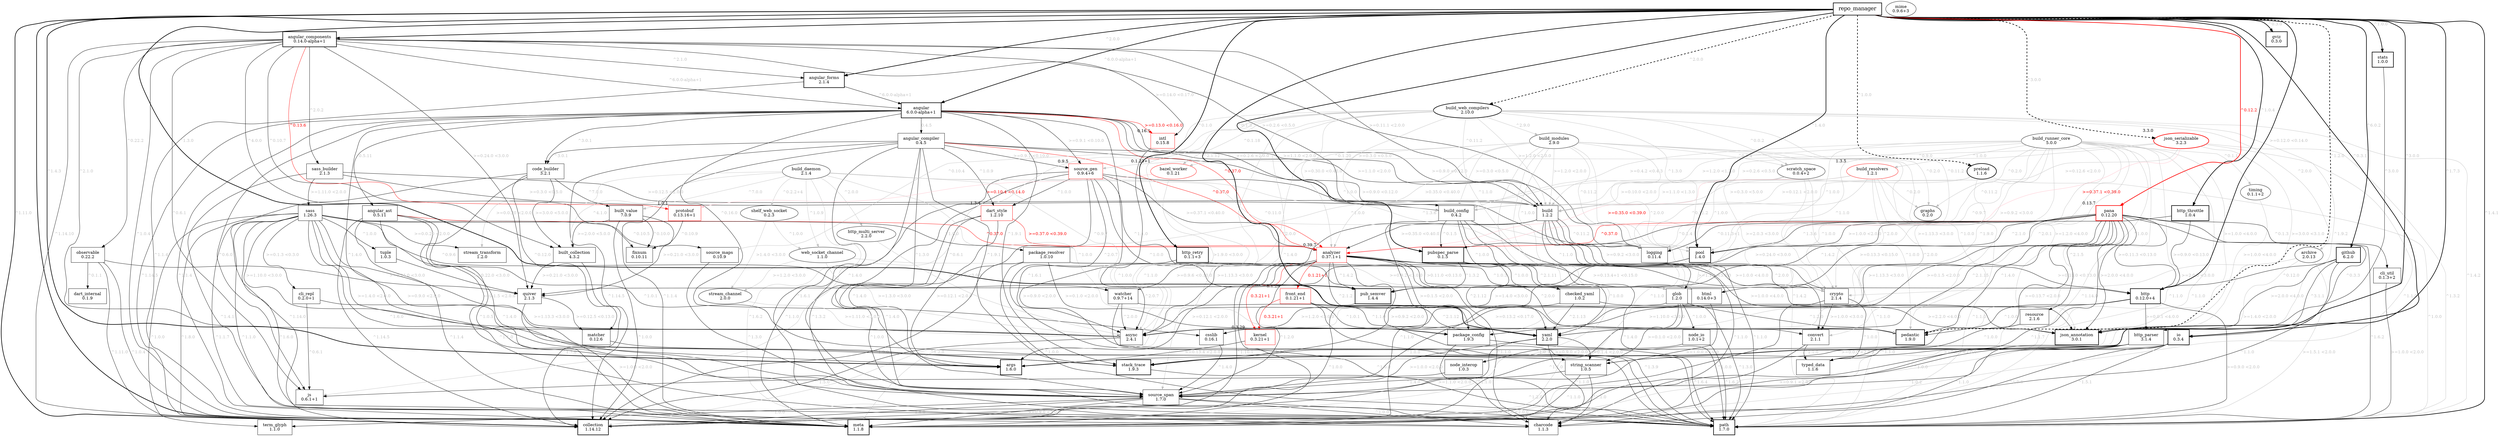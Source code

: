 digraph pubviz {
  graph [nodesep="0.2"];
  edge [fontcolor=gray];

  analyzer [label="analyzer
0.37.1+1", shape=box, margin="0.25,0.15", color=red, xlabel="0.39.7"];
  analyzer -> args [label=">=0.12.1 <2.0.0"];
  analyzer -> charcode [label="^1.1.0"];
  analyzer -> collection [label="^1.10.1"];
  analyzer -> convert [label="^2.0.0"];
  analyzer -> crypto [label=">=1.1.1 <3.0.0"];
  analyzer -> front_end [label="0.1.21+1", fontcolor=red, color=red];
  analyzer -> glob [label="^1.0.3"];
  analyzer -> html [label=">=0.13.4+1 <0.15.0"];
  analyzer -> kernel [label="0.3.21+1", fontcolor=red, color=red];
  analyzer -> meta [label="^1.0.2"];
  analyzer -> package_config [label=">=0.1.5 <2.0.0"];
  analyzer -> path [label=">=0.9.0 <2.0.0"];
  analyzer -> pub_semver [label="^1.4.2"];
  analyzer -> source_span [label="^1.2.0"];
  analyzer -> watcher [label=">=0.9.6 <0.10.0"];
  analyzer -> yaml [label="^2.1.2"];

  angular [label="angular
6.0.0-alpha+1", shape=box, margin="0.25,0.15", style=bold];
  angular -> analyzer [label="^0.37.0", fontcolor=red, color=red];
  angular -> angular_ast [label="0.5.11"];
  angular -> angular_compiler [label="0.4.5"];
  angular -> build [label=">=1.1.0 <2.0.0"];
  angular -> build_config [label=">=0.2.6 <2.0.0"];
  angular -> code_builder [label="^3.0.1"];
  angular -> collection [label="^1.14.5"];
  angular -> csslib [label="^0.16.0"];
  angular -> intl [label=">=0.13.0 <0.16.0", fontcolor=red, color=red];
  angular -> js [label="^0.6.0"];
  angular -> logging [label=">=0.9.0 <0.12.0"];
  angular -> meta [label="^1.1.4"];
  angular -> path [label="^1.6.1"];
  angular -> source_gen [label=">=0.9.1 <0.10.0"];
  angular -> source_span [label="^1.4.0"];
  angular -> stack_trace [label="^1.9.1"];

  angular_ast [label="angular_ast
0.5.11", shape=box, margin="0.25,0.15"];
  angular_ast -> analyzer [label="^0.37.0", fontcolor=red, color=red];
  angular_ast -> charcode [label="^1.1.0"];
  angular_ast -> collection [label="^1.14.5"];
  angular_ast -> meta [label="^1.1.4"];
  angular_ast -> source_span [label="^1.4.0"];
  angular_ast -> string_scanner [label="^1.0.1"];

  angular_compiler [label="angular_compiler
0.4.5", shape=box, margin="0.25,0.15"];
  angular_compiler -> analyzer [label="^0.37.0", fontcolor=red, color=red];
  angular_compiler -> args [label="^1.3.0"];
  angular_compiler -> build [label=">=1.1.0 <2.0.0"];
  angular_compiler -> code_builder [label="^3.0.1"];
  angular_compiler -> collection [label="^1.14.5"];
  angular_compiler -> dart_style [label="^1.0.9"];
  angular_compiler -> logging [label=">=0.9.0 <0.12.0"];
  angular_compiler -> meta [label="^1.1.4"];
  angular_compiler -> path [label="^1.6.1"];
  angular_compiler -> source_gen [label=">=0.9.1 <0.10.0"];
  angular_compiler -> source_span [label="^1.4.0"];
  angular_compiler -> stack_trace [label="^1.9.1"];

  angular_components [label="angular_components
0.14.0-alpha+1", shape=box, margin="0.25,0.15", style=bold];
  angular_components -> angular [label="^6.0.0-alpha+1"];
  angular_components -> angular_forms [label="^2.1.0"];
  angular_components -> async [label="^2.1.0"];
  angular_components -> build [label=">=0.11.1 <2.0.0"];
  angular_components -> build_config [label=">=0.2.6 <0.5.0"];
  angular_components -> built_collection [label="^4.0.0"];
  angular_components -> collection [label="^1.14.10"];
  angular_components -> fixnum [label="^0.10.7"];
  angular_components -> intl [label=">=0.14.0 <0.17.0"];
  angular_components -> js [label="^0.6.1"];
  angular_components -> logging [label="^0.11.2"];
  angular_components -> meta [label="^1.0.4"];
  angular_components -> observable [label="^0.22.2"];
  angular_components -> protobuf [label="^0.13.6", fontcolor=red, color=red];
  angular_components -> quiver [label=">=0.24.0 <3.0.0"];
  angular_components -> sass_builder [label="^2.0.2"];

  angular_forms [label="angular_forms
2.1.4", shape=box, margin="0.25,0.15", style=bold];
  angular_forms -> angular [label="^6.0.0-alpha+1"];
  angular_forms -> meta [label="^1.1.4"];

  archive [label="archive
2.0.13"];
  archive -> args [label=">=1.4.0 <2.0.0", color=gray];
  archive -> crypto [label=">=2.0.0 <3.0.0", color=gray];
  archive -> path [label=">=1.5.1 <2.0.0", color=gray];

  args [label="args
1.6.0", shape=box, margin="0.25,0.15", style=bold];

  async [label="async
2.4.1", shape=box, margin="0.25,0.15"];
  async -> collection [label="^1.5.0"];

  bazel_worker [label="bazel_worker
0.1.21", color=red, xlabel="0.1.23+1"];
  bazel_worker -> async [label=">1.9.0 <3.0.0", color=gray];
  bazel_worker -> protobuf [label=">=0.10.4 <0.14.0", color=pink, fontcolor=red];

  build [label="build
1.2.2", shape=box, margin="0.25,0.15"];
  build -> analyzer [label=">=0.35.0 <0.40.0"];
  build -> async [label=">=1.13.3 <3.0.0"];
  build -> convert [label="^2.0.0"];
  build -> crypto [label=">=0.9.2 <3.0.0"];
  build -> glob [label="^1.1.0"];
  build -> logging [label="^0.11.2"];
  build -> meta [label="^1.1.0"];
  build -> path [label="^1.1.0"];

  build_config [label="build_config
0.4.2", shape=box, margin="0.25,0.15"];
  build_config -> checked_yaml [label="^1.0.0"];
  build_config -> json_annotation [label=">=1.0.0 <4.0.0"];
  build_config -> meta [label="^1.1.0"];
  build_config -> path [label="^1.4.0"];
  build_config -> pubspec_parse [label="^0.1.5"];
  build_config -> yaml [label="^2.1.11"];

  build_daemon [label="build_daemon
2.1.4"];
  build_daemon -> built_collection [label="^4.1.0", color=gray];
  build_daemon -> built_value [label="^7.0.0", color=gray];
  build_daemon -> http_multi_server [label="^2.0.0", color=gray];
  build_daemon -> logging [label="^0.11.0", color=gray];
  build_daemon -> path [label="^1.6.2", color=gray];
  build_daemon -> pedantic [label="^1.0.0", color=gray];
  build_daemon -> pool [label="^1.3.6", color=gray];
  build_daemon -> shelf_web_socket [label="^0.2.2+4", color=gray];
  build_daemon -> stream_transform [label=">=0.0.20 <2.0.0", color=gray];
  build_daemon -> watcher [label="^0.9.7", color=gray];
  build_daemon -> web_socket_channel [label="^1.0.9", color=gray];

  build_modules [label="build_modules
2.9.0"];
  build_modules -> analyzer [label=">0.35.0 <0.40.0", color=gray];
  build_modules -> async [label="^2.0.0", color=gray];
  build_modules -> bazel_worker [label="^0.1.20", color=gray];
  build_modules -> build [label=">=1.2.0 <2.0.0", color=gray];
  build_modules -> build_config [label=">=0.3.0 <0.5.0", color=gray];
  build_modules -> collection [label="^1.0.0", color=gray];
  build_modules -> crypto [label="^2.0.0", color=gray];
  build_modules -> glob [label="^1.0.0", color=gray];
  build_modules -> graphs [label="^0.2.0", color=gray];
  build_modules -> json_annotation [label=">=1.2.0 <4.0.0", color=gray];
  build_modules -> logging [label="^0.11.2", color=gray];
  build_modules -> meta [label="^1.1.0", color=gray];
  build_modules -> path [label="^1.4.2", color=gray];
  build_modules -> pedantic [label="^1.0.0", color=gray];
  build_modules -> scratch_space [label="^0.0.4", color=gray];

  build_resolvers [label="build_resolvers
1.2.1", color=red, xlabel="1.3.5"];
  build_resolvers -> analyzer [label=">=0.35.0 <0.39.0", color=pink, fontcolor=red];
  build_resolvers -> build [label=">=1.1.0 <1.3.0", color=gray];
  build_resolvers -> crypto [label="^2.0.0", color=gray];
  build_resolvers -> graphs [label="^0.2.0", color=gray];
  build_resolvers -> logging [label="^0.11.2", color=gray];
  build_resolvers -> package_resolver [label="^1.0.0", color=gray];
  build_resolvers -> path [label="^1.1.0", color=gray];
  build_resolvers -> yaml [label="^2.0.0", color=gray];

  build_runner_core [label="build_runner_core
5.0.0"];
  build_runner_core -> async [label=">=1.13.3 <3.0.0", color=gray];
  build_runner_core -> build [label=">=1.2.0 <1.3.0", color=gray];
  build_runner_core -> build_config [label=">=0.4.2 <0.4.3", color=gray];
  build_runner_core -> build_resolvers [label="^1.0.0", color=gray];
  build_runner_core -> collection [label="^1.14.0", color=gray];
  build_runner_core -> convert [label="^2.0.1", color=gray];
  build_runner_core -> crypto [label=">=0.9.2 <3.0.0", color=gray];
  build_runner_core -> glob [label="^1.1.0", color=gray];
  build_runner_core -> graphs [label="^0.2.0", color=gray];
  build_runner_core -> json_annotation [label=">=1.0.0 <4.0.0", color=gray];
  build_runner_core -> logging [label="^0.11.2", color=gray];
  build_runner_core -> meta [label="^1.1.0", color=gray];
  build_runner_core -> package_config [label="^1.9.0", color=gray];
  build_runner_core -> path [label="^1.1.0", color=gray];
  build_runner_core -> pedantic [label="^1.0.0", color=gray];
  build_runner_core -> pool [label="^1.0.0", color=gray];
  build_runner_core -> timing [label="^0.1.1", color=gray];
  build_runner_core -> watcher [label="^0.9.7", color=gray];
  build_runner_core -> yaml [label="^2.1.0", color=gray];

  build_web_compilers [label="build_web_compilers
2.10.0", style=bold];
  build_web_compilers -> analyzer [label=">=0.30.0 <0.40.0", color=gray];
  build_web_compilers -> archive [label="^2.0.0", color=gray];
  build_web_compilers -> bazel_worker [label="^0.1.18", color=gray];
  build_web_compilers -> build [label=">=1.2.0 <2.0.0", color=gray];
  build_web_compilers -> build_config [label=">=0.3.0 <0.5.0", color=gray];
  build_web_compilers -> build_modules [label="^2.9.0", color=gray];
  build_web_compilers -> collection [label="^1.0.0", color=gray];
  build_web_compilers -> glob [label="^1.1.0", color=gray];
  build_web_compilers -> js [label="^0.6.1", color=gray];
  build_web_compilers -> logging [label="^0.11.2", color=gray];
  build_web_compilers -> meta [label="^1.1.0", color=gray];
  build_web_compilers -> path [label="^1.4.2", color=gray];
  build_web_compilers -> pool [label="^1.3.0", color=gray];
  build_web_compilers -> scratch_space [label="^0.0.2", color=gray];
  build_web_compilers -> source_maps [label="^0.10.4", color=gray];
  build_web_compilers -> source_span [label="^1.4.0", color=gray];
  build_web_compilers -> stack_trace [label="^1.9.2", color=gray];

  built_collection [label="built_collection
4.3.2", shape=box, margin="0.25,0.15"];
  built_collection -> collection [label="^1.7.0"];
  built_collection -> quiver [label=">=0.21.0 <3.0.0"];

  built_value [label="built_value
7.0.9", shape=box, margin="0.25,0.15"];
  built_value -> built_collection [label=">=2.0.0 <5.0.0"];
  built_value -> collection [label="^1.0.0"];
  built_value -> fixnum [label="^0.10.0"];
  built_value -> quiver [label=">=0.21.0 <3.0.0"];

  charcode [label="charcode
1.1.3", shape=box, margin="0.25,0.15"];

  checked_yaml [label="checked_yaml
1.0.2", shape=box, margin="0.25,0.15"];
  checked_yaml -> json_annotation [label=">=2.2.0 <4.0.0"];
  checked_yaml -> source_span [label="^1.0.0"];
  checked_yaml -> yaml [label="^2.1.13"];

  cli_repl [label="cli_repl
0.2.0+1", shape=box, margin="0.25,0.15"];
  cli_repl -> async [label=">=1.13.3 <3.0.0"];
  cli_repl -> js [label="^0.6.1"];

  cli_util [label="cli_util
0.1.3+2", shape=box, margin="0.25,0.15"];
  cli_util -> path [label=">=1.0.0 <2.0.0"];

  code_builder [label="code_builder
3.2.1", shape=box, margin="0.25,0.15"];
  code_builder -> built_collection [label=">=3.0.0 <5.0.0"];
  code_builder -> built_value [label="^7.0.0"];
  code_builder -> collection [label="^1.14.0"];
  code_builder -> matcher [label="^0.12.0"];
  code_builder -> meta [label="^1.0.5"];

  collection [label="collection
1.14.12", shape=box, margin="0.25,0.15", style=bold];

  convert [label="convert
2.1.1", shape=box, margin="0.25,0.15"];
  convert -> charcode [label="^1.1.0"];
  convert -> typed_data [label="^1.1.0"];

  crypto [label="crypto
2.1.4", shape=box, margin="0.25,0.15"];
  crypto -> collection [label="^1.0.0"];
  crypto -> convert [label=">=1.0.0 <3.0.0"];
  crypto -> typed_data [label="^1.0.0"];

  csslib [label="csslib
0.16.1", shape=box, margin="0.25,0.15"];
  csslib -> source_span [label="^1.4.0"];

  dart_internal [label="dart_internal
0.1.9", shape=box, margin="0.25,0.15"];

  dart_style [label="dart_style
1.2.10", shape=box, margin="0.25,0.15", color=red, xlabel="1.3.4"];
  dart_style -> analyzer [label=">=0.37.0 <0.39.0", fontcolor=red, color=red];
  dart_style -> args [label=">=0.12.1 <2.0.0"];
  dart_style -> path [label="^1.0.0"];
  dart_style -> source_span [label="^1.4.0"];

  fixnum [label="fixnum
0.10.11", shape=box, margin="0.25,0.15"];

  front_end [label="front_end
0.1.21+1", shape=box, margin="0.25,0.15", color=red, xlabel="0.1.29"];
  front_end -> kernel [label="0.3.21+1", fontcolor=red, color=red];
  front_end -> package_config [label="^1.0.1"];
  front_end -> path [label="^1.3.9"];
  front_end -> yaml [label="^2.1.12"];

  github [label="github
6.2.0", shape=box, margin="0.25,0.15", style=bold];
  github -> http [label="^0.12.0"];
  github -> http_parser [label="^3.1.1"];
  github -> json_annotation [label=">=2.0.0 <4.0.0"];
  github -> meta [label="^1.1.0"];

  glob [label="glob
1.2.0", shape=box, margin="0.25,0.15"];
  glob -> async [label=">=1.2.0 <3.0.0"];
  glob -> collection [label="^1.1.0"];
  glob -> node_io [label="^1.0.0"];
  glob -> path [label="^1.3.0"];
  glob -> pedantic [label="^1.2.0"];
  glob -> string_scanner [label=">=0.1.0 <2.0.0"];

  graphs [label="graphs
0.2.0"];

  gviz [label="gviz
0.3.0", shape=box, margin="0.25,0.15", style=bold];

  html [label="html
0.14.0+3", shape=box, margin="0.25,0.15"];
  html -> csslib [label=">=0.13.2 <0.17.0"];
  html -> source_span [label=">=1.0.0 <2.0.0"];

  http [label="http
0.12.0+4", shape=box, margin="0.25,0.15", style=bold];
  http -> async [label=">=1.10.0 <3.0.0"];
  http -> http_parser [label=">=0.0.1 <4.0.0"];
  http -> path [label=">=0.9.0 <2.0.0"];
  http -> pedantic [label="^1.0.0"];

  http_multi_server [label="http_multi_server
2.2.0"];
  http_multi_server -> async [label=">=1.2.0 <3.0.0", color=gray];

  http_parser [label="http_parser
3.1.4", shape=box, margin="0.25,0.15"];
  http_parser -> charcode [label="^1.1.0"];
  http_parser -> collection [label=">=0.9.1 <2.0.0"];
  http_parser -> source_span [label="^1.0.0"];
  http_parser -> string_scanner [label=">=0.0.0 <2.0.0"];
  http_parser -> typed_data [label="^1.1.0"];

  http_retry [label="http_retry
0.1.1+3", shape=box, margin="0.25,0.15", style=bold];
  http_retry -> async [label="^2.0.7"];
  http_retry -> http [label=">=0.11.0 <0.13.0"];

  http_throttle [label="http_throttle
1.0.4", shape=box, margin="0.25,0.15", style=bold];
  http_throttle -> http [label=">=0.9.0 <0.13.0"];
  http_throttle -> pool [label=">=1.0.0 <2.0.0"];

  intl [label="intl
0.15.8", shape=box, margin="0.25,0.15", color=red, xlabel="0.16.1"];
  intl -> path [label=">=0.9.0 <2.0.0"];

  io [label="io
0.3.4", shape=box, margin="0.25,0.15", style=bold];
  io -> charcode [label="^1.0.0"];
  io -> meta [label="^1.0.2"];
  io -> path [label="^1.5.1"];
  io -> string_scanner [label=">=0.1.5 <2.0.0"];

  js [label="js
0.6.1+1", shape=box, margin="0.25,0.15"];

  json_annotation [label="json_annotation
3.0.1", shape=box, margin="0.25,0.15", style=bold];

  json_serializable [label="json_serializable
3.2.3", style=bold, color=red, xlabel="3.3.0"];
  json_serializable -> analyzer [label=">=0.37.1 <0.39.0", color=pink, fontcolor=red];
  json_serializable -> build [label=">=0.12.6 <2.0.0", color=gray];
  json_serializable -> build_config [label=">=0.2.6 <0.5.0", color=gray];
  json_serializable -> json_annotation [label=">=3.0.0 <3.1.0", color=gray];
  json_serializable -> meta [label="^1.1.0", color=gray];
  json_serializable -> path [label="^1.3.2", color=gray];
  json_serializable -> source_gen [label="^0.9.0", color=gray];

  kernel [label="kernel
0.3.21+1", shape=box, margin="0.25,0.15", color=red, xlabel="0.3.29"];
  kernel -> args [label=">=0.13.4 <2.0.0"];

  logging [label="logging
0.11.4", shape=box, margin="0.25,0.15"];

  matcher [label="matcher
0.12.6", shape=box, margin="0.25,0.15"];
  matcher -> stack_trace [label="^1.2.0"];

  meta [label="meta
1.1.8", shape=box, margin="0.25,0.15", style=bold];

  mime [label="mime
0.9.6+3"];

  node_interop [label="node_interop
1.0.3", shape=box, margin="0.25,0.15"];
  node_interop -> js [label="^0.6.1"];

  node_io [label="node_io
1.0.1+2", shape=box, margin="0.25,0.15"];
  node_io -> node_interop [label="^1.0.1"];
  node_io -> path [label="^1.6.2"];

  observable [label="observable
0.22.2", shape=box, margin="0.25,0.15"];
  observable -> collection [label="^1.11.0"];
  observable -> dart_internal [label="^0.1.1"];
  observable -> meta [label="^1.0.4"];
  observable -> quiver [label=">=0.24.0 <3.0.0"];

  package_config [label="package_config
1.9.3", shape=box, margin="0.25,0.15"];
  package_config -> charcode [label="^1.1.0"];
  package_config -> path [label="^1.6.4"];

  package_resolver [label="package_resolver
1.0.10", shape=box, margin="0.25,0.15"];
  package_resolver -> collection [label="^1.9.0"];
  package_resolver -> http [label=">0.11.0 <0.13.0"];
  package_resolver -> package_config [label=">=0.1.0 <2.0.0"];
  package_resolver -> path [label="^1.0.0"];

  pana [label="pana
0.12.20", shape=box, margin="0.25,0.15", style=bold, color=red, xlabel="0.13.7"];
  pana -> analyzer [label="^0.37.0", fontcolor=red, color=red];
  pana -> args [label=">=0.13.7 <2.0.0"];
  pana -> async [label=">=1.13.3 <3.0.0"];
  pana -> cli_util [label="^0.1.3"];
  pana -> html [label=">=0.13.3 <0.15.0"];
  pana -> http [label=">=0.11.3 <0.13.0"];
  pana -> io [label="^0.3.3"];
  pana -> json_annotation [label=">=2.0.0 <4.0.0"];
  pana -> logging [label="^0.11.3+1"];
  pana -> meta [label="^1.1.7"];
  pana -> package_config [label=">=0.1.5 <2.0.0"];
  pana -> path [label="^1.6.2"];
  pana -> pedantic [label="^1.4.0"];
  pana -> pool [label="^1.3.6"];
  pana -> pub_semver [label="^1.4.2"];
  pana -> pubspec_parse [label="^0.1.4"];
  pana -> quiver [label=">=0.24.0 <3.0.0"];
  pana -> resource [label="^2.1.5"];
  pana -> yaml [label="^2.1.15"];

  path [label="path
1.7.0", shape=box, margin="0.25,0.15", style=bold];

  pedantic [label="pedantic
1.9.0", shape=box, margin="0.25,0.15", style=bold];

  pool [label="pool
1.4.0", shape=box, margin="0.25,0.15", style=bold];
  pool -> async [label=">=1.4.0 <3.0.0"];
  pool -> stack_trace [label=">=0.9.2 <2.0.0"];

  preload [label="preload
1.1.6", style=bold];
  preload -> build [label=">=0.12.1 <2.0.0", color=gray];
  preload -> build_config [label=">=0.3.0 <5.0.0", color=gray];
  preload -> glob [label="^1.0.0", color=gray];
  preload -> path [label="^1.0.0", color=gray];

  protobuf [label="protobuf
0.13.16+1", shape=box, margin="0.25,0.15", color=red, xlabel="1.0.1"];
  protobuf -> fixnum [label="^0.10.9"];

  pub_semver [label="pub_semver
1.4.4", shape=box, margin="0.25,0.15", style=bold];
  pub_semver -> collection [label="^1.0.0"];

  pubspec_parse [label="pubspec_parse
0.1.5", shape=box, margin="0.25,0.15", style=bold];
  pubspec_parse -> checked_yaml [label="^1.0.0"];
  pubspec_parse -> json_annotation [label=">=1.0.0 <4.0.0"];
  pubspec_parse -> pub_semver [label="^1.3.2"];
  pubspec_parse -> yaml [label="^2.1.12"];

  quiver [label="quiver
2.1.3", shape=box, margin="0.25,0.15"];
  quiver -> matcher [label=">=0.12.5 <0.13.0"];
  quiver -> meta [label=">=1.0.0 <2.0.0"];

  repo_manager [label=repo_manager, fontsize="18", style=bold, shape=box, margin="0.25,0.15"];
  repo_manager -> angular [label="^6.0.0-alpha+1", penwidth="2"];
  repo_manager -> angular_components [penwidth="2"];
  repo_manager -> angular_forms [label="^2.0.0", penwidth="2"];
  repo_manager -> args [label="^1.4.3", penwidth="2"];
  repo_manager -> collection [label="^1.11.0", penwidth="2"];
  repo_manager -> github [label="^6.0.2", penwidth="2"];
  repo_manager -> gviz [label="^0.3.0", penwidth="2"];
  repo_manager -> http [label=">=0.12.0 <0.14.0", penwidth="2"];
  repo_manager -> http_retry [label="^0.1.0", penwidth="2"];
  repo_manager -> http_throttle [label="^1.0.4", penwidth="2"];
  repo_manager -> io [label="^0.3.1", penwidth="2"];
  repo_manager -> json_annotation [label="^3.0.0", penwidth="2"];
  repo_manager -> meta [penwidth="2"];
  repo_manager -> pana [label="^0.12.2", penwidth="2", fontcolor=red, color=red];
  repo_manager -> path [label="^1.4.1", penwidth="2"];
  repo_manager -> pool [label="^1.4.0", penwidth="2"];
  repo_manager -> pub_semver [label="^1.3.0", penwidth="2"];
  repo_manager -> pubspec_parse [label="^0.1.3", penwidth="2"];
  repo_manager -> stack_trace [label="^1.7.3", penwidth="2"];
  repo_manager -> stats [label="^1.0.0", penwidth="2"];
  repo_manager -> yaml [label="^2.1.12", penwidth="2"];
  repo_manager -> build_web_compilers [label="^2.0.0", penwidth="2", style=dashed];
  repo_manager -> json_serializable [label="^3.0.0", penwidth="2", style=dashed];
  repo_manager -> pedantic [label="^1.2.0", penwidth="2", style=dashed];
  repo_manager -> preload [label="^1.0.0", penwidth="2", style=dashed];

  resource [label="resource
2.1.6", shape=box, margin="0.25,0.15"];
  resource -> typed_data [label="^1.0.0"];

  sass [label="sass
1.26.3", shape=box, margin="0.25,0.15"];
  sass -> args [label=">=1.4.0 <2.0.0"];
  sass -> async [label=">=1.10.0 <3.0.0"];
  sass -> charcode [label="^1.1.0"];
  sass -> cli_repl [label=">=0.1.3 <0.3.0"];
  sass -> collection [label="^1.8.0"];
  sass -> meta [label="^1.1.7"];
  sass -> package_resolver [label="^1.0.0"];
  sass -> path [label="^1.6.0"];
  sass -> source_maps [label="^0.10.5"];
  sass -> source_span [label="^1.6.0"];
  sass -> stack_trace [label=">=0.9.0 <2.0.0"];
  sass -> stream_transform [label=">=0.0.20 <2.0.0"];
  sass -> string_scanner [label=">=0.1.5 <2.0.0"];
  sass -> term_glyph [label="^1.0.0"];
  sass -> tuple [label="^1.0.0"];
  sass -> watcher [label="^0.9.6"];

  sass_builder [label="sass_builder
2.1.3", shape=box, margin="0.25,0.15"];
  sass_builder -> build [label=">=0.12.5 <2.0.0"];
  sass_builder -> build_config [label=">=0.3.0 <0.5.0"];
  sass_builder -> path [label="^1.4.1"];
  sass_builder -> sass [label=">=1.11.0 <2.0.0"];

  scratch_space [label="scratch_space
0.0.4+2"];
  scratch_space -> build [label=">=0.10.0 <2.0.0", color=gray];
  scratch_space -> crypto [label=">=2.0.3 <3.0.0", color=gray];
  scratch_space -> path [label="^1.1.0", color=gray];
  scratch_space -> pedantic [label="^1.0.0", color=gray];
  scratch_space -> pool [label="^1.0.0", color=gray];

  shelf_web_socket [label="shelf_web_socket
0.2.3"];
  shelf_web_socket -> stream_channel [label=">1.4.0 <3.0.0", color=gray];
  shelf_web_socket -> web_socket_channel [label="^1.0.0", color=gray];

  source_gen [label="source_gen
0.9.4+6", shape=box, margin="0.25,0.15", color=red, xlabel="0.9.5"];
  source_gen -> analyzer [label=">=0.37.1 <0.40.0"];
  source_gen -> async [label="^2.0.7"];
  source_gen -> build [label="^1.0.0"];
  source_gen -> dart_style [label="^1.0.0"];
  source_gen -> glob [label="^1.1.0"];
  source_gen -> meta [label="^1.1.0"];
  source_gen -> path [label="^1.3.2"];
  source_gen -> pedantic [label="^1.0.0"];
  source_gen -> source_span [label="^1.4.0"];

  source_maps [label="source_maps
0.10.9", shape=box, margin="0.25,0.15"];
  source_maps -> source_span [label="^1.3.0"];

  source_span [label="source_span
1.7.0", shape=box, margin="0.25,0.15"];
  source_span -> charcode [label="^1.0.0"];
  source_span -> collection [label="^1.8.0"];
  source_span -> meta [label=">=0.9.0 <2.0.0"];
  source_span -> path [label=">=1.2.0 <2.0.0"];
  source_span -> term_glyph [label="^1.0.0"];

  stack_trace [label="stack_trace
1.9.3", shape=box, margin="0.25,0.15", style=bold];
  stack_trace -> path [label="^1.2.0"];

  stats [label="stats
1.0.0", shape=box, margin="0.25,0.15", style=bold];
  stats -> json_annotation [label="^3.0.0"];

  stream_channel [label="stream_channel
2.0.0"];
  stream_channel -> async [label=">=1.11.0 <3.0.0", color=gray];

  stream_transform [label="stream_transform
1.2.0", shape=box, margin="0.25,0.15"];

  string_scanner [label="string_scanner
1.0.5", shape=box, margin="0.25,0.15"];
  string_scanner -> charcode [label="^1.1.0"];
  string_scanner -> meta [label="^1.1.0"];
  string_scanner -> source_span [label="^1.4.0"];

  term_glyph [label="term_glyph
1.1.0", shape=box, margin="0.25,0.15"];

  timing [label="timing
0.1.1+2"];
  timing -> json_annotation [label=">=1.0.0 <4.0.0", color=gray];

  tuple [label="tuple
1.0.3", shape=box, margin="0.25,0.15"];
  tuple -> quiver [label=">=0.22.0 <3.0.0"];

  typed_data [label="typed_data
1.1.6", shape=box, margin="0.25,0.15"];

  watcher [label="watcher
0.9.7+14", shape=box, margin="0.25,0.15"];
  watcher -> async [label="^2.0.0"];
  watcher -> path [label="^1.0.0"];
  watcher -> pedantic [label="^1.1.0"];

  web_socket_channel [label="web_socket_channel
1.1.0"];
  web_socket_channel -> async [label=">=1.3.0 <3.0.0", color=gray];
  web_socket_channel -> crypto [label=">=0.9.2 <3.0.0", color=gray];
  web_socket_channel -> stream_channel [label=">=1.2.0 <3.0.0", color=gray];

  yaml [label="yaml
2.2.0", shape=box, margin="0.25,0.15", style=bold];
  yaml -> charcode [label="^1.1.0"];
  yaml -> collection [label=">=1.1.0 <2.0.0"];
  yaml -> source_span [label=">=1.0.0 <2.0.0"];
  yaml -> string_scanner [label=">=0.1.4 <2.0.0"];
}
